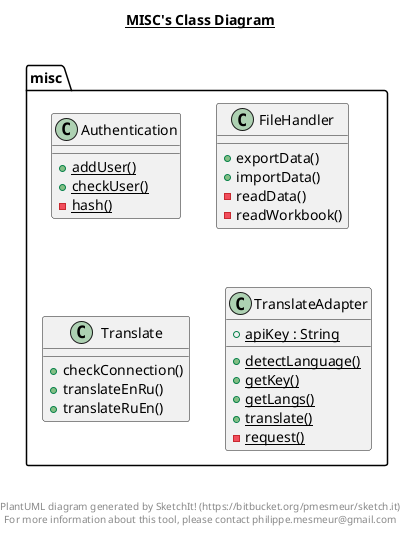 @startuml

title __MISC's Class Diagram__\n

  namespace misc {
    class misc.Authentication {
        {static} + addUser()
        {static} + checkUser()
        {static} - hash()
    }
  }
  

  namespace misc {
    class misc.FileHandler {
        + exportData()
        + importData()
        - readData()
        - readWorkbook()
    }
  }
  

  namespace misc {
    class misc.Translate {
        + checkConnection()
        + translateEnRu()
        + translateRuEn()
    }
  }
  

  namespace misc {
    class misc.TranslateAdapter {
        {static} + apiKey : String
        {static} + detectLanguage()
        {static} + getKey()
        {static} + getLangs()
        {static} + translate()
        {static} - request()
    }
  }
  



right footer


PlantUML diagram generated by SketchIt! (https://bitbucket.org/pmesmeur/sketch.it)
For more information about this tool, please contact philippe.mesmeur@gmail.com
endfooter

@enduml
